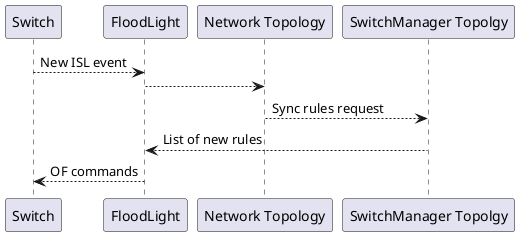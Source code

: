 @startuml
participant Switch as SW
participant FloodLight as FL
participant "Network Topology" as NT
participant "SwitchManager Topolgy" as SM
SW --> FL: New ISL event
FL --> NT: 
NT --> SM: Sync rules request
SM --> FL: List of new rules 
FL --> SW: OF commands
@enduml